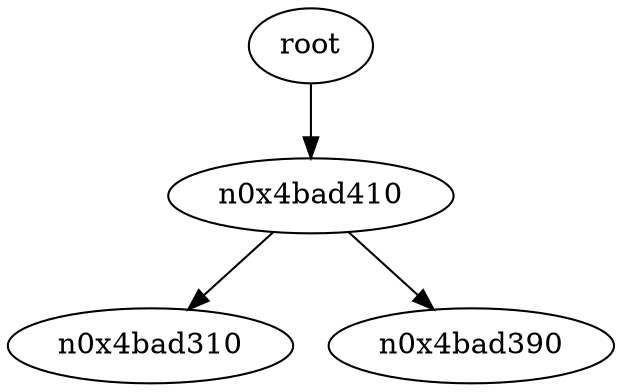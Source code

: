 digraph G {
n0x4bad1f0 [label="root"];
n0x4bad1f0 -> n0x4bad410;
n0x4bad410 -> n0x4bad310;
n0x4bad410 -> n0x4bad390;
}
